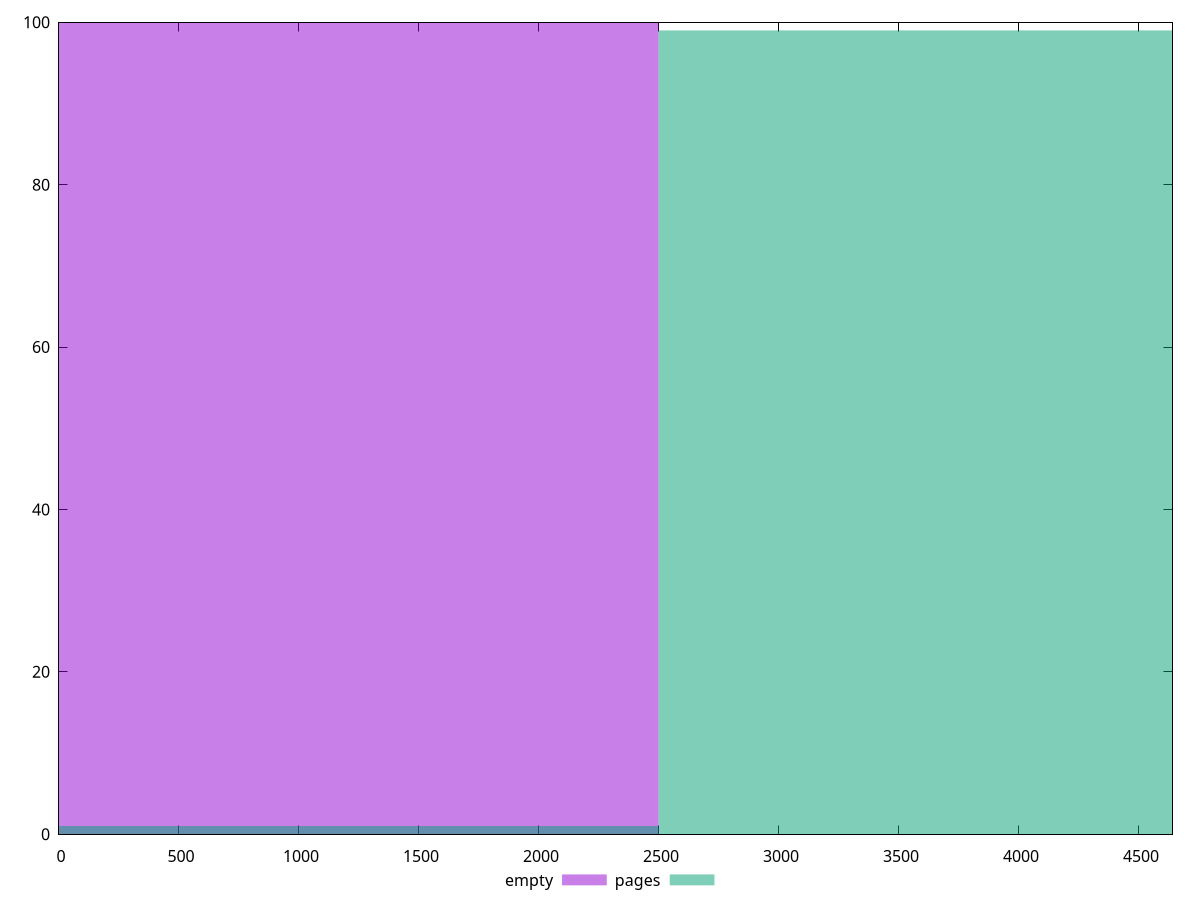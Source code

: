 reset

$empty <<EOF
0 100
EOF

$pages <<EOF
4997.664376378499 99
0 1
EOF

set key outside below
set boxwidth 4997.664376378499
set xrange [0:4640]
set yrange [0:100]
set style fill transparent solid 0.5 noborder
set terminal svg size 640, 500 enhanced background rgb 'white'
set output "report_00007_2020-12-11T15:55:29.892Z/unused-javascript/comparison/histogram/0_vs_1.svg"

plot $empty title "empty" with boxes, \
     $pages title "pages" with boxes

reset
